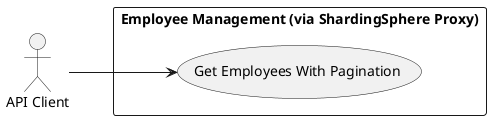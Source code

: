 @startuml
left to right direction
actor "API Client" as client
rectangle "Employee Management (via ShardingSphere Proxy)" {
  usecase "Get Employees With Pagination" as UC_GetPaginated
}
client --> UC_GetPaginated
@enduml

